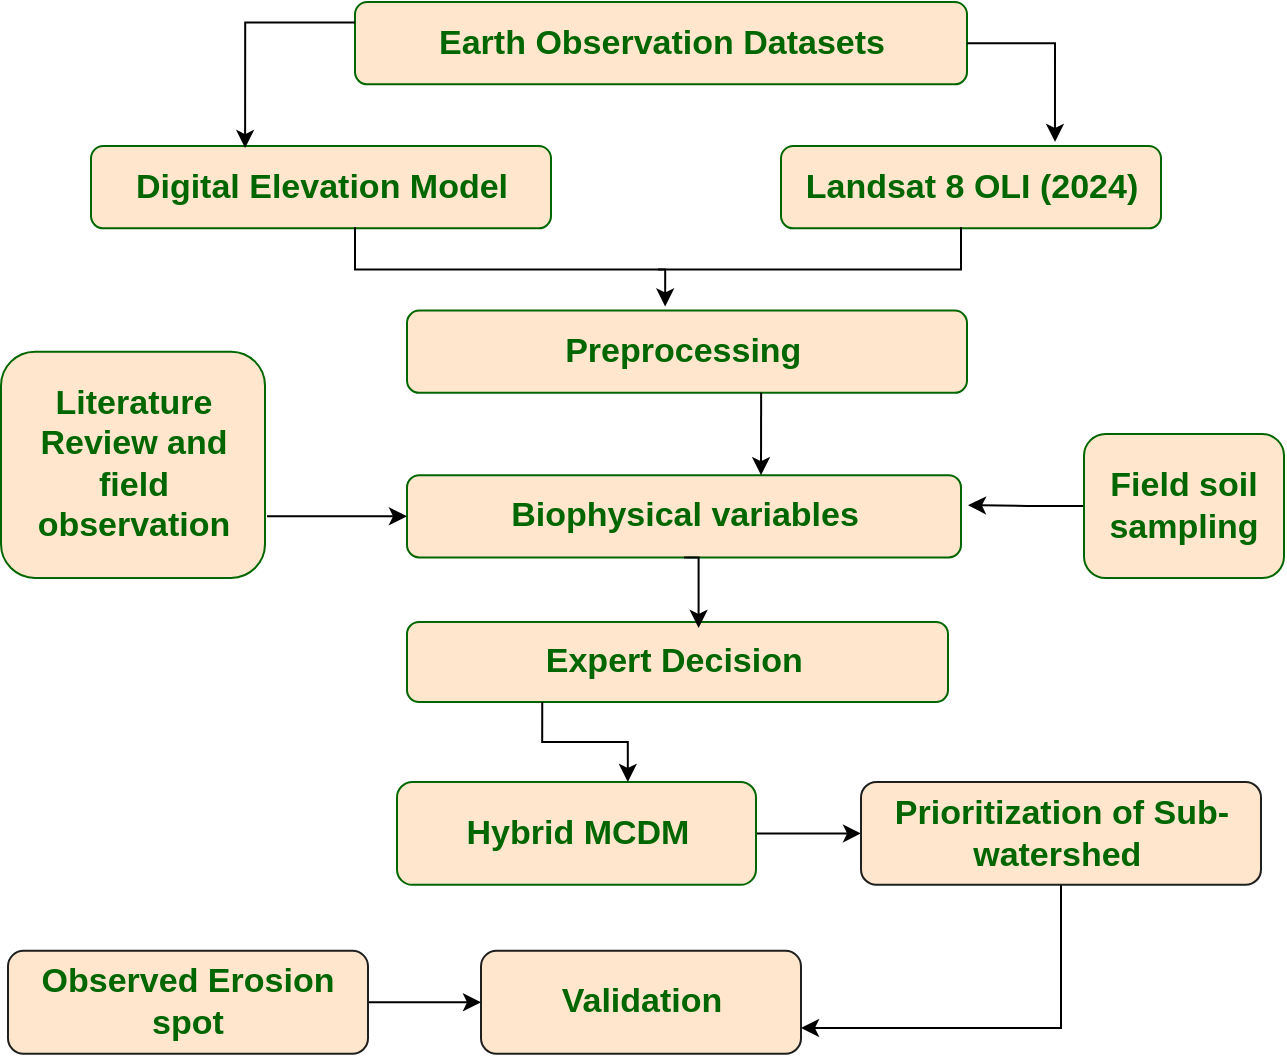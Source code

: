 <mxfile version="28.2.0">
  <diagram name="Page-1" id="0Ct_4HmDfDPNk0Wp0GtH">
    <mxGraphModel dx="1246" dy="627" grid="1" gridSize="10" guides="1" tooltips="1" connect="1" arrows="1" fold="1" page="1" pageScale="1" pageWidth="827" pageHeight="1169" math="0" shadow="0">
      <root>
        <mxCell id="0" />
        <mxCell id="1" parent="0" />
        <mxCell id="97fQyQTaonyOlGrV8wAW-3" value="&lt;font style=&quot;color: rgb(0, 102, 0);&quot;&gt;Earth Observation Datasets&lt;/font&gt;" style="rounded=1;whiteSpace=wrap;html=1;fontStyle=1;fontSize=17;fillColor=#ffe6cc;strokeColor=light-dark(#006600,#996500);container=0;" vertex="1" parent="1">
          <mxGeometry x="263.5" y="120" width="306" height="41.143" as="geometry" />
        </mxCell>
        <mxCell id="97fQyQTaonyOlGrV8wAW-4" value="&lt;font style=&quot;font-size: 17px; color: rgb(0, 102, 0);&quot;&gt;Digital Elevation Model&lt;/font&gt;" style="rounded=1;whiteSpace=wrap;html=1;fillColor=#ffe6cc;strokeColor=#006600;fontStyle=1;container=0;" vertex="1" parent="1">
          <mxGeometry x="131.5" y="192" width="230" height="41.143" as="geometry" />
        </mxCell>
        <mxCell id="97fQyQTaonyOlGrV8wAW-5" value="&lt;font style=&quot;font-size: 17px; color: rgb(0, 102, 0);&quot;&gt;&lt;b&gt;Landsat 8 OLI (2024)&lt;/b&gt;&lt;/font&gt;" style="rounded=1;whiteSpace=wrap;html=1;fillColor=#ffe6cc;strokeColor=light-dark(#006600,#996500);container=0;" vertex="1" parent="1">
          <mxGeometry x="476.5" y="192" width="190" height="41.143" as="geometry" />
        </mxCell>
        <mxCell id="97fQyQTaonyOlGrV8wAW-6" value="&lt;font style=&quot;font-size: 17px; color: rgb(0, 102, 0);&quot;&gt;Preprocessing&amp;nbsp;&lt;/font&gt;" style="rounded=1;whiteSpace=wrap;html=1;fillColor=#ffe6cc;strokeColor=#006600;fontStyle=1;container=0;" vertex="1" parent="1">
          <mxGeometry x="289.5" y="274.286" width="280" height="41.143" as="geometry" />
        </mxCell>
        <mxCell id="97fQyQTaonyOlGrV8wAW-7" value="&lt;font style=&quot;font-size: 17px; color: rgb(0, 102, 0);&quot;&gt;Biophysical variables&lt;/font&gt;" style="rounded=1;whiteSpace=wrap;html=1;fillColor=#ffe6cc;strokeColor=#006600;fontStyle=1;container=0;" vertex="1" parent="1">
          <mxGeometry x="289.5" y="356.571" width="277" height="41.143" as="geometry" />
        </mxCell>
        <mxCell id="97fQyQTaonyOlGrV8wAW-9" value="&lt;font style=&quot;font-size: 17px; color: rgb(0, 102, 0);&quot;&gt;Literature Review and field observation&lt;/font&gt;" style="rounded=1;whiteSpace=wrap;html=1;fillColor=#ffe6cc;strokeColor=#006600;fontStyle=1;container=0;" vertex="1" parent="1">
          <mxGeometry x="86.5" y="294.857" width="132" height="113.143" as="geometry" />
        </mxCell>
        <mxCell id="97fQyQTaonyOlGrV8wAW-52" style="edgeStyle=orthogonalEdgeStyle;rounded=0;orthogonalLoop=1;jettySize=auto;html=1;exitX=0;exitY=0.5;exitDx=0;exitDy=0;" edge="1" parent="1" source="97fQyQTaonyOlGrV8wAW-15">
          <mxGeometry relative="1" as="geometry">
            <mxPoint x="570.0" y="371.571" as="targetPoint" />
          </mxGeometry>
        </mxCell>
        <mxCell id="97fQyQTaonyOlGrV8wAW-15" value="&lt;font style=&quot;font-size: 17px; color: rgb(0, 102, 0);&quot;&gt;Field soil sampling&lt;/font&gt;" style="rounded=1;whiteSpace=wrap;html=1;fillColor=#ffe6cc;strokeColor=#006600;fontStyle=1;container=0;" vertex="1" parent="1">
          <mxGeometry x="628" y="336.003" width="100" height="72" as="geometry" />
        </mxCell>
        <mxCell id="97fQyQTaonyOlGrV8wAW-16" value="&lt;font style=&quot;font-size: 17px; color: rgb(0, 102, 0);&quot;&gt;Expert Decision&amp;nbsp;&lt;/font&gt;" style="rounded=1;whiteSpace=wrap;html=1;fillColor=#ffe6cc;strokeColor=#006600;fontStyle=1;container=0;" vertex="1" parent="1">
          <mxGeometry x="289.5" y="430" width="270.5" height="40" as="geometry" />
        </mxCell>
        <mxCell id="97fQyQTaonyOlGrV8wAW-56" style="edgeStyle=orthogonalEdgeStyle;rounded=0;orthogonalLoop=1;jettySize=auto;html=1;exitX=1;exitY=0.5;exitDx=0;exitDy=0;entryX=0;entryY=0.5;entryDx=0;entryDy=0;" edge="1" parent="1" source="97fQyQTaonyOlGrV8wAW-21" target="97fQyQTaonyOlGrV8wAW-28">
          <mxGeometry relative="1" as="geometry" />
        </mxCell>
        <mxCell id="97fQyQTaonyOlGrV8wAW-21" value="&lt;font style=&quot;font-size: 17px; color: rgb(0, 102, 0);&quot;&gt;Hybrid MCDM&lt;/font&gt;" style="rounded=1;whiteSpace=wrap;html=1;fillColor=#ffe6cc;strokeColor=#006600;fontStyle=1;container=0;" vertex="1" parent="1">
          <mxGeometry x="284.5" y="510" width="179.5" height="51.43" as="geometry" />
        </mxCell>
        <mxCell id="97fQyQTaonyOlGrV8wAW-27" style="edgeStyle=orthogonalEdgeStyle;rounded=0;orthogonalLoop=1;jettySize=auto;html=1;exitX=0.5;exitY=1;exitDx=0;exitDy=0;entryX=1;entryY=0.75;entryDx=0;entryDy=0;" edge="1" parent="1" source="97fQyQTaonyOlGrV8wAW-28" target="97fQyQTaonyOlGrV8wAW-29">
          <mxGeometry relative="1" as="geometry" />
        </mxCell>
        <mxCell id="97fQyQTaonyOlGrV8wAW-28" value="&lt;font style=&quot;font-size: 17px; color: rgb(0, 102, 0);&quot;&gt;Prioritization of Sub-watershed&amp;nbsp;&lt;/font&gt;" style="rounded=1;whiteSpace=wrap;html=1;fillColor=#ffe6cc;strokeColor=light-dark(#1f1f1e, #996500);fontStyle=1;container=0;" vertex="1" parent="1">
          <mxGeometry x="516.5" y="509.997" width="200" height="51.429" as="geometry" />
        </mxCell>
        <mxCell id="97fQyQTaonyOlGrV8wAW-29" value="&lt;font style=&quot;font-size: 17px; color: rgb(0, 102, 0);&quot;&gt;Validation&lt;/font&gt;" style="rounded=1;whiteSpace=wrap;html=1;fillColor=#ffe6cc;strokeColor=light-dark(#1f1f1e, #996500);fontStyle=1;container=0;" vertex="1" parent="1">
          <mxGeometry x="326.5" y="594.426" width="160" height="51.429" as="geometry" />
        </mxCell>
        <mxCell id="97fQyQTaonyOlGrV8wAW-30" style="edgeStyle=orthogonalEdgeStyle;rounded=0;orthogonalLoop=1;jettySize=auto;html=1;exitX=1;exitY=0.5;exitDx=0;exitDy=0;entryX=0;entryY=0.5;entryDx=0;entryDy=0;" edge="1" parent="1" source="97fQyQTaonyOlGrV8wAW-31" target="97fQyQTaonyOlGrV8wAW-29">
          <mxGeometry relative="1" as="geometry" />
        </mxCell>
        <mxCell id="97fQyQTaonyOlGrV8wAW-31" value="&lt;font color=&quot;#006600&quot;&gt;&lt;span style=&quot;font-size: 17px;&quot;&gt;Observed Erosion spot&lt;/span&gt;&lt;/font&gt;" style="rounded=1;whiteSpace=wrap;html=1;fillColor=#ffe6cc;strokeColor=light-dark(#1f1f1e, #996500);fontStyle=1;container=0;" vertex="1" parent="1">
          <mxGeometry x="90" y="594.43" width="180" height="51.43" as="geometry" />
        </mxCell>
        <mxCell id="97fQyQTaonyOlGrV8wAW-32" style="edgeStyle=orthogonalEdgeStyle;rounded=0;orthogonalLoop=1;jettySize=auto;html=1;exitX=0;exitY=0.25;exitDx=0;exitDy=0;entryX=0.335;entryY=0.025;entryDx=0;entryDy=0;entryPerimeter=0;" edge="1" parent="1" source="97fQyQTaonyOlGrV8wAW-3" target="97fQyQTaonyOlGrV8wAW-4">
          <mxGeometry relative="1" as="geometry" />
        </mxCell>
        <mxCell id="97fQyQTaonyOlGrV8wAW-33" style="edgeStyle=orthogonalEdgeStyle;rounded=0;orthogonalLoop=1;jettySize=auto;html=1;exitX=1;exitY=0.5;exitDx=0;exitDy=0;entryX=0.721;entryY=-0.05;entryDx=0;entryDy=0;entryPerimeter=0;" edge="1" parent="1" source="97fQyQTaonyOlGrV8wAW-3" target="97fQyQTaonyOlGrV8wAW-5">
          <mxGeometry relative="1" as="geometry" />
        </mxCell>
        <mxCell id="97fQyQTaonyOlGrV8wAW-34" value="" style="shape=partialRectangle;whiteSpace=wrap;html=1;bottom=1;right=1;left=1;top=0;fillColor=none;routingCenterX=-0.5;container=0;" vertex="1" parent="1">
          <mxGeometry x="263.5" y="233.143" width="303" height="20.571" as="geometry" />
        </mxCell>
        <mxCell id="97fQyQTaonyOlGrV8wAW-35" style="edgeStyle=orthogonalEdgeStyle;rounded=0;orthogonalLoop=1;jettySize=auto;html=1;exitX=0.5;exitY=1;exitDx=0;exitDy=0;entryX=0.461;entryY=-0.05;entryDx=0;entryDy=0;entryPerimeter=0;" edge="1" parent="1" source="97fQyQTaonyOlGrV8wAW-34" target="97fQyQTaonyOlGrV8wAW-6">
          <mxGeometry relative="1" as="geometry" />
        </mxCell>
        <mxCell id="97fQyQTaonyOlGrV8wAW-50" value="" style="endArrow=classic;html=1;rounded=0;exitX=0.451;exitY=1;exitDx=0;exitDy=0;exitPerimeter=0;" edge="1" parent="1">
          <mxGeometry width="50" height="50" relative="1" as="geometry">
            <mxPoint x="466.57" y="315.429" as="sourcePoint" />
            <mxPoint x="466.5" y="356.571" as="targetPoint" />
          </mxGeometry>
        </mxCell>
        <mxCell id="97fQyQTaonyOlGrV8wAW-51" value="" style="endArrow=classic;html=1;rounded=0;" edge="1" parent="1">
          <mxGeometry width="50" height="50" relative="1" as="geometry">
            <mxPoint x="219.5" y="377.139" as="sourcePoint" />
            <mxPoint x="289.5" y="377.139" as="targetPoint" />
          </mxGeometry>
        </mxCell>
        <mxCell id="97fQyQTaonyOlGrV8wAW-53" style="edgeStyle=orthogonalEdgeStyle;rounded=0;orthogonalLoop=1;jettySize=auto;html=1;exitX=0.5;exitY=1;exitDx=0;exitDy=0;entryX=0.539;entryY=0.075;entryDx=0;entryDy=0;entryPerimeter=0;" edge="1" parent="1" source="97fQyQTaonyOlGrV8wAW-7" target="97fQyQTaonyOlGrV8wAW-16">
          <mxGeometry relative="1" as="geometry" />
        </mxCell>
        <mxCell id="97fQyQTaonyOlGrV8wAW-55" style="edgeStyle=orthogonalEdgeStyle;rounded=0;orthogonalLoop=1;jettySize=auto;html=1;exitX=0.25;exitY=1;exitDx=0;exitDy=0;entryX=0.643;entryY=0;entryDx=0;entryDy=0;entryPerimeter=0;" edge="1" parent="1" source="97fQyQTaonyOlGrV8wAW-16" target="97fQyQTaonyOlGrV8wAW-21">
          <mxGeometry relative="1" as="geometry" />
        </mxCell>
      </root>
    </mxGraphModel>
  </diagram>
</mxfile>
